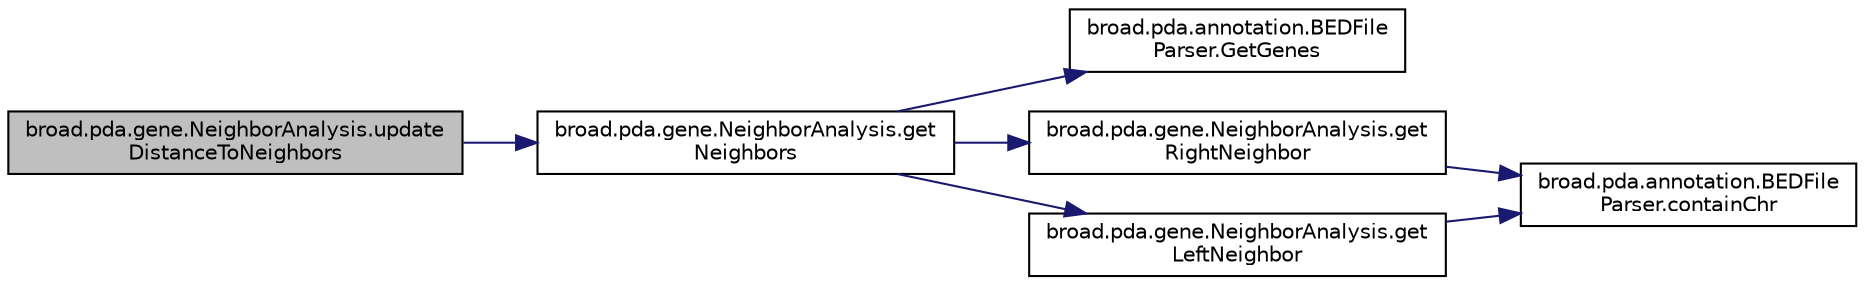 digraph "broad.pda.gene.NeighborAnalysis.updateDistanceToNeighbors"
{
  edge [fontname="Helvetica",fontsize="10",labelfontname="Helvetica",labelfontsize="10"];
  node [fontname="Helvetica",fontsize="10",shape=record];
  rankdir="LR";
  Node1 [label="broad.pda.gene.NeighborAnalysis.update\lDistanceToNeighbors",height=0.2,width=0.4,color="black", fillcolor="grey75", style="filled" fontcolor="black"];
  Node1 -> Node2 [color="midnightblue",fontsize="10",style="solid"];
  Node2 [label="broad.pda.gene.NeighborAnalysis.get\lNeighbors",height=0.2,width=0.4,color="black", fillcolor="white", style="filled",URL="$classbroad_1_1pda_1_1gene_1_1_neighbor_analysis.html#a2abf85f1d2a44ca1f234a5aeb88c7c7a"];
  Node2 -> Node3 [color="midnightblue",fontsize="10",style="solid"];
  Node3 [label="broad.pda.annotation.BEDFile\lParser.GetGenes",height=0.2,width=0.4,color="black", fillcolor="white", style="filled",URL="$classbroad_1_1pda_1_1annotation_1_1_b_e_d_file_parser.html#a80cb8b476bfeebcffc34c37bdd809d1b"];
  Node2 -> Node4 [color="midnightblue",fontsize="10",style="solid"];
  Node4 [label="broad.pda.gene.NeighborAnalysis.get\lRightNeighbor",height=0.2,width=0.4,color="black", fillcolor="white", style="filled",URL="$classbroad_1_1pda_1_1gene_1_1_neighbor_analysis.html#a8594ddc3a3a3ba948613c1084652c271"];
  Node4 -> Node5 [color="midnightblue",fontsize="10",style="solid"];
  Node5 [label="broad.pda.annotation.BEDFile\lParser.containChr",height=0.2,width=0.4,color="black", fillcolor="white", style="filled",URL="$classbroad_1_1pda_1_1annotation_1_1_b_e_d_file_parser.html#a821b1303f6cbbc2ecb4f127728c5babe"];
  Node2 -> Node6 [color="midnightblue",fontsize="10",style="solid"];
  Node6 [label="broad.pda.gene.NeighborAnalysis.get\lLeftNeighbor",height=0.2,width=0.4,color="black", fillcolor="white", style="filled",URL="$classbroad_1_1pda_1_1gene_1_1_neighbor_analysis.html#a2da854d4918421bfe33bc4883b6d5edc"];
  Node6 -> Node5 [color="midnightblue",fontsize="10",style="solid"];
}
